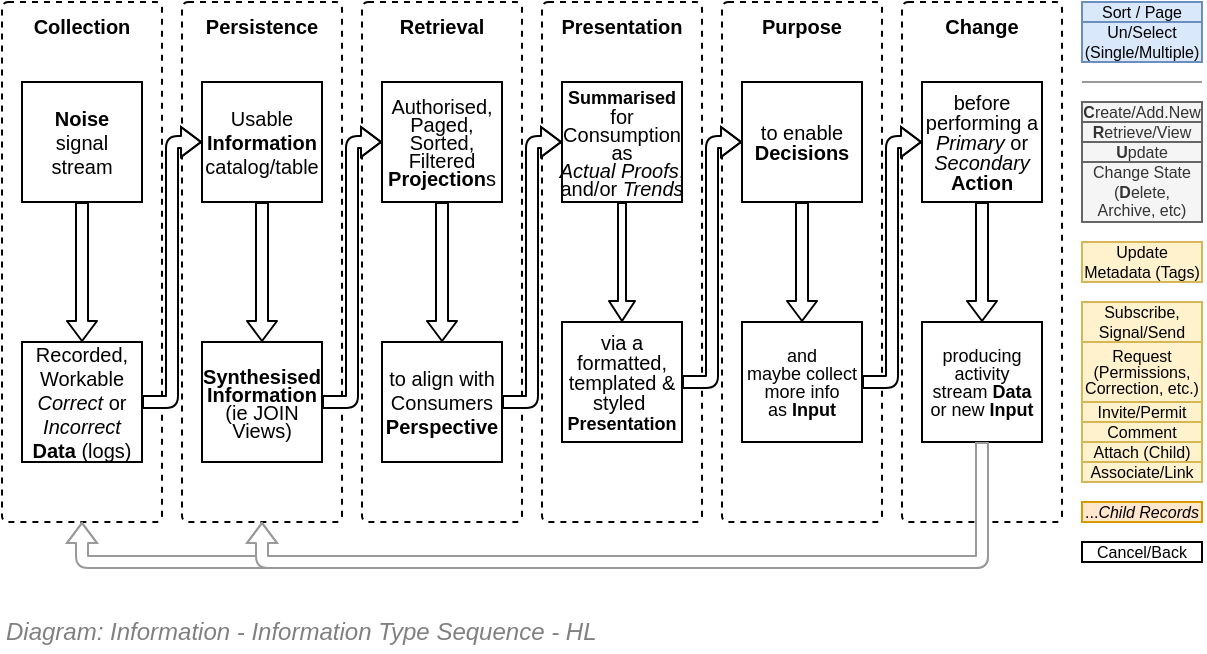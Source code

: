 <mxfile compressed="false" version="20.3.0" type="device">
  <diagram id="FwDR0VYam-Y5EW10f9tB" name="Information/Classification/Type">
    <mxGraphModel dx="782" dy="549" grid="1" gridSize="10" guides="1" tooltips="1" connect="1" arrows="1" fold="1" page="1" pageScale="1" pageWidth="827" pageHeight="1169" math="0" shadow="0">
      <root>
        <mxCell id="hWpg3vbtv3I1RPHXt0k--0" />
        <mxCell id="hWpg3vbtv3I1RPHXt0k--1" parent="hWpg3vbtv3I1RPHXt0k--0" />
        <mxCell id="hWpg3vbtv3I1RPHXt0k--2" value="Purpose" style="rounded=1;whiteSpace=wrap;html=1;strokeWidth=1;fontSize=10;align=center;dashed=1;absoluteArcSize=1;verticalAlign=top;fontStyle=1;arcSize=6;snapToPoint=1;container=1;collapsible=0;recursiveResize=0;" parent="hWpg3vbtv3I1RPHXt0k--1" vertex="1">
          <mxGeometry x="480" y="160" width="80" height="260" as="geometry" />
        </mxCell>
        <mxCell id="hWpg3vbtv3I1RPHXt0k--3" value="&lt;p style=&quot;line-height: 100%&quot;&gt;to enable &lt;b&gt;Decisions&lt;/b&gt;&lt;br&gt;&lt;/p&gt;" style="rounded=0;whiteSpace=wrap;html=1;strokeWidth=1;fontSize=10;align=center;" parent="hWpg3vbtv3I1RPHXt0k--2" vertex="1">
          <mxGeometry x="10" y="40" width="60" height="60" as="geometry" />
        </mxCell>
        <mxCell id="hWpg3vbtv3I1RPHXt0k--4" value="" style="shape=flexArrow;endArrow=classic;html=1;strokeWidth=1;fillColor=#ffffff;fontSize=10;endWidth=8;endSize=3;entryX=0.5;entryY=0;entryDx=0;entryDy=0;gradientColor=#ffffff;startSize=2;startWidth=8;width=6;exitX=0.5;exitY=1;exitDx=0;exitDy=0;" parent="hWpg3vbtv3I1RPHXt0k--2" source="hWpg3vbtv3I1RPHXt0k--3" target="hWpg3vbtv3I1RPHXt0k--5" edge="1">
          <mxGeometry width="50" height="50" relative="1" as="geometry">
            <mxPoint x="130" y="230" as="sourcePoint" />
            <mxPoint x="-70" y="60" as="targetPoint" />
          </mxGeometry>
        </mxCell>
        <mxCell id="hWpg3vbtv3I1RPHXt0k--5" value="&lt;p style=&quot;line-height: 100% ; font-size: 9px&quot;&gt;and &lt;br&gt;maybe collect more&amp;nbsp;info as&amp;nbsp;&lt;b&gt;Input&lt;/b&gt;&lt;br&gt;&lt;/p&gt;" style="rounded=0;whiteSpace=wrap;html=1;strokeWidth=1;fontSize=10;align=center;" parent="hWpg3vbtv3I1RPHXt0k--2" vertex="1">
          <mxGeometry x="10" y="160" width="60" height="60" as="geometry" />
        </mxCell>
        <mxCell id="hWpg3vbtv3I1RPHXt0k--6" value="Change" style="rounded=1;whiteSpace=wrap;html=1;strokeWidth=1;fontSize=10;align=center;dashed=1;absoluteArcSize=1;verticalAlign=top;fontStyle=1;arcSize=6;snapToPoint=1;recursiveResize=0;collapsible=0;container=1;" parent="hWpg3vbtv3I1RPHXt0k--1" vertex="1">
          <mxGeometry x="570" y="160" width="80" height="260" as="geometry" />
        </mxCell>
        <mxCell id="hWpg3vbtv3I1RPHXt0k--7" value="&lt;p style=&quot;line-height: 100%&quot;&gt;before&lt;br&gt;performing a &lt;i&gt;Primary&lt;/i&gt; or &lt;i&gt;Secondary&lt;/i&gt;&lt;br&gt;&lt;b&gt;Action&lt;/b&gt;&lt;br&gt;&lt;/p&gt;" style="rounded=0;whiteSpace=wrap;html=1;strokeWidth=1;fontSize=10;align=center;" parent="hWpg3vbtv3I1RPHXt0k--6" vertex="1">
          <mxGeometry x="10" y="40" width="60" height="60" as="geometry" />
        </mxCell>
        <mxCell id="hWpg3vbtv3I1RPHXt0k--8" value="&lt;p style=&quot;line-height: 100% ; font-size: 9px&quot;&gt;producing activity stream&amp;nbsp;&lt;b&gt;Data&lt;/b&gt; or new&amp;nbsp;&lt;b&gt;Input&lt;/b&gt;&lt;br&gt;&lt;/p&gt;" style="rounded=0;whiteSpace=wrap;html=1;strokeWidth=1;fontSize=10;align=center;" parent="hWpg3vbtv3I1RPHXt0k--6" vertex="1">
          <mxGeometry x="10" y="160" width="60" height="60" as="geometry" />
        </mxCell>
        <mxCell id="hWpg3vbtv3I1RPHXt0k--9" value="" style="shape=flexArrow;endArrow=classic;html=1;strokeWidth=1;fillColor=#ffffff;fontSize=10;endWidth=8;endSize=3;entryX=0.5;entryY=0;entryDx=0;entryDy=0;gradientColor=#ffffff;startSize=2;startWidth=8;width=6;exitX=0.5;exitY=1;exitDx=0;exitDy=0;" parent="hWpg3vbtv3I1RPHXt0k--6" source="hWpg3vbtv3I1RPHXt0k--7" target="hWpg3vbtv3I1RPHXt0k--8" edge="1">
          <mxGeometry width="50" height="50" relative="1" as="geometry">
            <mxPoint x="440" y="250" as="sourcePoint" />
            <mxPoint x="440" y="320" as="targetPoint" />
          </mxGeometry>
        </mxCell>
        <mxCell id="hWpg3vbtv3I1RPHXt0k--10" value="Presentation" style="rounded=1;whiteSpace=wrap;html=1;strokeWidth=1;fontSize=10;align=center;dashed=1;absoluteArcSize=1;verticalAlign=top;fontStyle=1;arcSize=6;snapToPoint=1;container=1;collapsible=0;recursiveResize=0;" parent="hWpg3vbtv3I1RPHXt0k--1" vertex="1">
          <mxGeometry x="390" y="160" width="80" height="260" as="geometry" />
        </mxCell>
        <mxCell id="hWpg3vbtv3I1RPHXt0k--11" value="&lt;p style=&quot;line-height: 90%&quot;&gt;&lt;b&gt;&lt;font style=&quot;font-size: 9px&quot;&gt;Summarised&lt;/font&gt;&lt;/b&gt;&lt;br&gt;for Consumption&lt;br&gt;as &lt;i&gt;Actual&lt;/i&gt;&amp;nbsp;&lt;i&gt;Proofs&lt;/i&gt;, and&lt;span&gt;/or&amp;nbsp;&lt;/span&gt;&lt;i&gt;Trends&lt;/i&gt;&lt;/p&gt;" style="rounded=0;whiteSpace=wrap;html=1;strokeWidth=1;fontSize=10;align=center;" parent="hWpg3vbtv3I1RPHXt0k--10" vertex="1">
          <mxGeometry x="10" y="40" width="60" height="60" as="geometry" />
        </mxCell>
        <mxCell id="hWpg3vbtv3I1RPHXt0k--12" value="" style="shape=flexArrow;endArrow=classic;html=1;strokeWidth=1;fillColor=#ffffff;fontSize=10;endWidth=8;endSize=3;gradientColor=#ffffff;startSize=2;startWidth=8;width=4;exitX=0.5;exitY=1;exitDx=0;exitDy=0;entryX=0.5;entryY=0;entryDx=0;entryDy=0;" parent="hWpg3vbtv3I1RPHXt0k--10" source="hWpg3vbtv3I1RPHXt0k--11" target="hWpg3vbtv3I1RPHXt0k--13" edge="1">
          <mxGeometry width="50" height="50" relative="1" as="geometry">
            <mxPoint x="-40" y="80" as="sourcePoint" />
            <mxPoint x="-40" y="100" as="targetPoint" />
          </mxGeometry>
        </mxCell>
        <mxCell id="hWpg3vbtv3I1RPHXt0k--13" value="&lt;p style=&quot;line-height: 100%&quot;&gt;via a formatted, templated &amp;amp; styled&amp;nbsp;&lt;br&gt;&lt;b&gt;&lt;font style=&quot;font-size: 9px&quot;&gt;Presentation&lt;/font&gt;&lt;/b&gt;&lt;/p&gt;" style="rounded=0;whiteSpace=wrap;html=1;strokeWidth=1;fontSize=10;align=center;" parent="hWpg3vbtv3I1RPHXt0k--10" vertex="1">
          <mxGeometry x="10" y="160" width="60" height="60" as="geometry" />
        </mxCell>
        <mxCell id="hWpg3vbtv3I1RPHXt0k--14" value="Retrieval" style="rounded=1;whiteSpace=wrap;html=1;strokeWidth=1;fontSize=10;align=center;dashed=1;absoluteArcSize=1;verticalAlign=top;fontStyle=1;arcSize=6;snapToPoint=1;collapsible=0;recursiveResize=0;container=1;" parent="hWpg3vbtv3I1RPHXt0k--1" vertex="1">
          <mxGeometry x="300" y="160" width="80" height="260" as="geometry" />
        </mxCell>
        <mxCell id="hWpg3vbtv3I1RPHXt0k--15" value="Persistence" style="rounded=1;whiteSpace=wrap;html=1;strokeWidth=1;fontSize=10;align=center;dashed=1;absoluteArcSize=1;verticalAlign=top;fontStyle=1;arcSize=6;snapToPoint=1;container=1;autosize=0;recursiveResize=0;collapsible=0;" parent="hWpg3vbtv3I1RPHXt0k--1" vertex="1">
          <mxGeometry x="210" y="160" width="80" height="260" as="geometry" />
        </mxCell>
        <mxCell id="hWpg3vbtv3I1RPHXt0k--16" value="Collection" style="rounded=1;whiteSpace=wrap;html=1;strokeWidth=1;fontSize=10;align=center;dashed=1;absoluteArcSize=1;verticalAlign=top;fontStyle=1;arcSize=6;snapToPoint=1;container=1;collapsible=0;" parent="hWpg3vbtv3I1RPHXt0k--1" vertex="1">
          <mxGeometry x="120" y="160" width="80" height="260" as="geometry" />
        </mxCell>
        <mxCell id="hWpg3vbtv3I1RPHXt0k--17" value="Usable&lt;br&gt;&lt;b&gt;Information &lt;/b&gt;catalog/table" style="rounded=0;whiteSpace=wrap;html=1;strokeWidth=1;fontSize=10;align=center;" parent="hWpg3vbtv3I1RPHXt0k--1" vertex="1">
          <mxGeometry x="220" y="200" width="60" height="60" as="geometry" />
        </mxCell>
        <mxCell id="hWpg3vbtv3I1RPHXt0k--18" value="Recorded, Workable&lt;br&gt;&lt;i&gt;Correct&lt;/i&gt; or &lt;i&gt;Incorrect&lt;/i&gt;&lt;br&gt;&lt;b&gt;Data&lt;/b&gt;&amp;nbsp;(logs)" style="rounded=0;whiteSpace=wrap;html=1;strokeWidth=1;fontSize=10;align=center;" parent="hWpg3vbtv3I1RPHXt0k--1" vertex="1">
          <mxGeometry x="130" y="330" width="60" height="60" as="geometry" />
        </mxCell>
        <mxCell id="hWpg3vbtv3I1RPHXt0k--19" value="&lt;p style=&quot;line-height: 90%&quot;&gt;Authorised,&lt;br&gt;Paged, Sorted, Filtered&lt;br&gt;&lt;b&gt;Projection&lt;/b&gt;s&lt;/p&gt;" style="rounded=0;whiteSpace=wrap;html=1;strokeWidth=1;fontSize=10;align=center;" parent="hWpg3vbtv3I1RPHXt0k--1" vertex="1">
          <mxGeometry x="310" y="200" width="60" height="60" as="geometry" />
        </mxCell>
        <mxCell id="hWpg3vbtv3I1RPHXt0k--20" value="&lt;p style=&quot;line-height: 120%&quot;&gt;to align with Consumers&lt;br&gt;&lt;b&gt;Perspective&lt;/b&gt;&lt;/p&gt;" style="rounded=0;whiteSpace=wrap;html=1;strokeWidth=1;fontSize=10;align=center;" parent="hWpg3vbtv3I1RPHXt0k--1" vertex="1">
          <mxGeometry x="310" y="330" width="60" height="60" as="geometry" />
        </mxCell>
        <mxCell id="hWpg3vbtv3I1RPHXt0k--21" value="&lt;p style=&quot;line-height: 90%&quot;&gt;&lt;b&gt;Synthesised&lt;/b&gt;&lt;br&gt;&lt;b&gt;Information&lt;/b&gt;&lt;br&gt;(ie JOIN Views)&lt;br&gt;&lt;/p&gt;" style="rounded=0;whiteSpace=wrap;html=1;strokeWidth=1;fontSize=10;align=center;" parent="hWpg3vbtv3I1RPHXt0k--1" vertex="1">
          <mxGeometry x="220" y="330" width="60" height="60" as="geometry" />
        </mxCell>
        <mxCell id="hWpg3vbtv3I1RPHXt0k--22" value="&lt;b&gt;Noise&lt;/b&gt;&lt;br&gt;signal stream" style="rounded=0;whiteSpace=wrap;html=1;strokeWidth=1;fontSize=10;align=center;" parent="hWpg3vbtv3I1RPHXt0k--1" vertex="1">
          <mxGeometry x="130" y="200" width="60" height="60" as="geometry" />
        </mxCell>
        <mxCell id="hWpg3vbtv3I1RPHXt0k--23" value="" style="shape=flexArrow;endArrow=classic;html=1;strokeWidth=1;fillColor=#ffffff;fontSize=10;endWidth=8;endSize=3;entryX=0.5;entryY=0;entryDx=0;entryDy=0;gradientColor=#ffffff;startSize=2;startWidth=8;width=6;exitX=0.5;exitY=1;exitDx=0;exitDy=0;" parent="hWpg3vbtv3I1RPHXt0k--1" source="hWpg3vbtv3I1RPHXt0k--22" target="hWpg3vbtv3I1RPHXt0k--18" edge="1">
          <mxGeometry width="50" height="50" relative="1" as="geometry">
            <mxPoint x="160" y="260" as="sourcePoint" />
            <mxPoint x="50" y="360" as="targetPoint" />
          </mxGeometry>
        </mxCell>
        <mxCell id="hWpg3vbtv3I1RPHXt0k--24" value="" style="shape=flexArrow;endArrow=classic;html=1;strokeWidth=1;fillColor=#ffffff;fontSize=10;endWidth=8;endSize=3;entryX=0;entryY=0.5;entryDx=0;entryDy=0;gradientColor=#ffffff;startSize=2;startWidth=8;width=6;exitX=1;exitY=0.5;exitDx=0;exitDy=0;edgeStyle=elbowEdgeStyle;" parent="hWpg3vbtv3I1RPHXt0k--1" source="hWpg3vbtv3I1RPHXt0k--18" target="hWpg3vbtv3I1RPHXt0k--17" edge="1">
          <mxGeometry width="50" height="50" relative="1" as="geometry">
            <mxPoint x="170" y="270" as="sourcePoint" />
            <mxPoint x="170" y="290" as="targetPoint" />
          </mxGeometry>
        </mxCell>
        <mxCell id="hWpg3vbtv3I1RPHXt0k--25" value="" style="shape=flexArrow;endArrow=classic;html=1;strokeWidth=1;fillColor=#ffffff;fontSize=10;endWidth=8;endSize=3;entryX=0;entryY=0.5;entryDx=0;entryDy=0;gradientColor=#ffffff;startSize=2;startWidth=8;width=6;exitX=1;exitY=0.5;exitDx=0;exitDy=0;edgeStyle=elbowEdgeStyle;" parent="hWpg3vbtv3I1RPHXt0k--1" source="hWpg3vbtv3I1RPHXt0k--21" target="hWpg3vbtv3I1RPHXt0k--19" edge="1">
          <mxGeometry width="50" height="50" relative="1" as="geometry">
            <mxPoint x="200" y="310" as="sourcePoint" />
            <mxPoint x="230" y="250" as="targetPoint" />
          </mxGeometry>
        </mxCell>
        <mxCell id="hWpg3vbtv3I1RPHXt0k--26" value="" style="shape=flexArrow;endArrow=classic;html=1;strokeWidth=1;fillColor=#ffffff;fontSize=10;endWidth=8;endSize=3;entryX=0;entryY=0.5;entryDx=0;entryDy=0;gradientColor=#ffffff;startSize=2;startWidth=8;width=6;exitX=1;exitY=0.5;exitDx=0;exitDy=0;edgeStyle=elbowEdgeStyle;" parent="hWpg3vbtv3I1RPHXt0k--1" source="hWpg3vbtv3I1RPHXt0k--20" target="hWpg3vbtv3I1RPHXt0k--11" edge="1">
          <mxGeometry width="50" height="50" relative="1" as="geometry">
            <mxPoint x="290" y="310" as="sourcePoint" />
            <mxPoint x="320" y="250" as="targetPoint" />
          </mxGeometry>
        </mxCell>
        <mxCell id="hWpg3vbtv3I1RPHXt0k--27" value="" style="shape=flexArrow;endArrow=classic;html=1;strokeWidth=1;fillColor=#ffffff;fontSize=10;endWidth=8;endSize=3;gradientColor=#ffffff;startSize=2;startWidth=8;width=6;exitX=0.5;exitY=1;exitDx=0;exitDy=0;" parent="hWpg3vbtv3I1RPHXt0k--1" source="hWpg3vbtv3I1RPHXt0k--17" target="hWpg3vbtv3I1RPHXt0k--21" edge="1">
          <mxGeometry width="50" height="50" relative="1" as="geometry">
            <mxPoint x="170" y="270" as="sourcePoint" />
            <mxPoint x="170" y="290" as="targetPoint" />
          </mxGeometry>
        </mxCell>
        <mxCell id="hWpg3vbtv3I1RPHXt0k--28" value="" style="shape=flexArrow;endArrow=classic;html=1;strokeWidth=1;fillColor=#ffffff;fontSize=10;endWidth=8;endSize=3;gradientColor=#ffffff;startSize=2;startWidth=8;width=6;exitX=0.5;exitY=1;exitDx=0;exitDy=0;entryX=0.5;entryY=0;entryDx=0;entryDy=0;" parent="hWpg3vbtv3I1RPHXt0k--1" source="hWpg3vbtv3I1RPHXt0k--19" target="hWpg3vbtv3I1RPHXt0k--20" edge="1">
          <mxGeometry width="50" height="50" relative="1" as="geometry">
            <mxPoint x="260" y="270" as="sourcePoint" />
            <mxPoint x="260" y="290" as="targetPoint" />
          </mxGeometry>
        </mxCell>
        <mxCell id="hWpg3vbtv3I1RPHXt0k--29" value="" style="shape=flexArrow;endArrow=classic;html=1;strokeWidth=1;fillColor=#ffffff;fontSize=10;endWidth=8;endSize=3;gradientColor=#ffffff;startSize=2;startWidth=8;width=6;exitX=1;exitY=0.5;exitDx=0;exitDy=0;edgeStyle=elbowEdgeStyle;" parent="hWpg3vbtv3I1RPHXt0k--1" source="hWpg3vbtv3I1RPHXt0k--5" target="hWpg3vbtv3I1RPHXt0k--7" edge="1">
          <mxGeometry width="50" height="50" relative="1" as="geometry">
            <mxPoint x="450" y="270" as="sourcePoint" />
            <mxPoint x="450" y="290" as="targetPoint" />
          </mxGeometry>
        </mxCell>
        <mxCell id="hWpg3vbtv3I1RPHXt0k--30" value="" style="shape=flexArrow;endArrow=classic;html=1;strokeWidth=1;fillColor=#ffffff;fontSize=10;endWidth=8;endSize=3;gradientColor=#ffffff;startSize=2;startWidth=8;width=6;exitX=1;exitY=0.5;exitDx=0;exitDy=0;edgeStyle=elbowEdgeStyle;" parent="hWpg3vbtv3I1RPHXt0k--1" source="hWpg3vbtv3I1RPHXt0k--13" target="hWpg3vbtv3I1RPHXt0k--3" edge="1">
          <mxGeometry width="50" height="50" relative="1" as="geometry">
            <mxPoint x="380" y="310" as="sourcePoint" />
            <mxPoint x="410" y="250" as="targetPoint" />
          </mxGeometry>
        </mxCell>
        <mxCell id="hWpg3vbtv3I1RPHXt0k--31" value="Sort / Page" style="rounded=0;whiteSpace=wrap;html=1;strokeWidth=1;fontSize=8;align=center;strokeColor=#6c8ebf;fillColor=#dae8fc;" parent="hWpg3vbtv3I1RPHXt0k--1" vertex="1">
          <mxGeometry x="660" y="160" width="60" height="10" as="geometry" />
        </mxCell>
        <mxCell id="hWpg3vbtv3I1RPHXt0k--32" value="&lt;b&gt;C&lt;/b&gt;reate/Add.New" style="rounded=0;whiteSpace=wrap;html=1;strokeWidth=1;fontSize=8;align=center;strokeColor=#666666;fillColor=#f5f5f5;fontColor=#333333;" parent="hWpg3vbtv3I1RPHXt0k--1" vertex="1">
          <mxGeometry x="660" y="210" width="60" height="10" as="geometry" />
        </mxCell>
        <mxCell id="hWpg3vbtv3I1RPHXt0k--33" value="Un/Select (Single/Multiple)" style="rounded=0;whiteSpace=wrap;html=1;strokeWidth=1;fontSize=8;align=center;strokeColor=#6c8ebf;fillColor=#dae8fc;" parent="hWpg3vbtv3I1RPHXt0k--1" vertex="1">
          <mxGeometry x="660" y="170" width="60" height="20" as="geometry" />
        </mxCell>
        <mxCell id="hWpg3vbtv3I1RPHXt0k--34" value="&lt;p style=&quot;line-height: 80% ; font-size: 8px&quot;&gt;&lt;span style=&quot;line-height: 100%&quot;&gt;Request&lt;/span&gt;&lt;br&gt;&lt;span style=&quot;line-height: 100%&quot;&gt;(Permissions, Correction, etc.)&lt;/span&gt;&lt;/p&gt;" style="rounded=0;whiteSpace=wrap;html=1;strokeWidth=1;fontSize=10;align=center;strokeColor=#d6b656;fillColor=#fff2cc;" parent="hWpg3vbtv3I1RPHXt0k--1" vertex="1">
          <mxGeometry x="660" y="330" width="60" height="30" as="geometry" />
        </mxCell>
        <mxCell id="hWpg3vbtv3I1RPHXt0k--35" value="" style="shape=flexArrow;endArrow=classic;html=1;strokeWidth=1;fontSize=10;endWidth=8;endSize=3;entryX=0.5;entryY=1;entryDx=0;entryDy=0;startSize=2;startWidth=8;width=6;exitX=0.5;exitY=1;exitDx=0;exitDy=0;strokeColor=#999999;" parent="hWpg3vbtv3I1RPHXt0k--1" source="hWpg3vbtv3I1RPHXt0k--8" target="hWpg3vbtv3I1RPHXt0k--16" edge="1">
          <mxGeometry width="50" height="50" relative="1" as="geometry">
            <mxPoint x="1010" y="460" as="sourcePoint" />
            <mxPoint x="1010" y="510" as="targetPoint" />
            <Array as="points">
              <mxPoint x="610" y="440" />
              <mxPoint x="160" y="440" />
            </Array>
          </mxGeometry>
        </mxCell>
        <mxCell id="hWpg3vbtv3I1RPHXt0k--36" value="" style="shape=flexArrow;endArrow=classic;html=1;strokeWidth=1;fillColor=#ffffff;fontSize=10;endWidth=8;endSize=3;entryX=0.5;entryY=1;entryDx=0;entryDy=0;gradientColor=#ffffff;startSize=2;startWidth=8;width=6;exitX=0.5;exitY=1;exitDx=0;exitDy=0;strokeColor=#999999;" parent="hWpg3vbtv3I1RPHXt0k--1" source="hWpg3vbtv3I1RPHXt0k--8" target="hWpg3vbtv3I1RPHXt0k--15" edge="1">
          <mxGeometry width="50" height="50" relative="1" as="geometry">
            <mxPoint x="620" y="400" as="sourcePoint" />
            <mxPoint x="170.0" y="430" as="targetPoint" />
            <Array as="points">
              <mxPoint x="610" y="440" />
              <mxPoint x="250" y="440" />
            </Array>
          </mxGeometry>
        </mxCell>
        <mxCell id="hWpg3vbtv3I1RPHXt0k--37" value="&lt;b&gt;R&lt;/b&gt;etrieve/View" style="rounded=0;whiteSpace=wrap;html=1;strokeWidth=1;fontSize=8;align=center;strokeColor=#666666;fillColor=#f5f5f5;fontColor=#333333;" parent="hWpg3vbtv3I1RPHXt0k--1" vertex="1">
          <mxGeometry x="660" y="220" width="60" height="10" as="geometry" />
        </mxCell>
        <mxCell id="hWpg3vbtv3I1RPHXt0k--38" value="Change State (&lt;b&gt;D&lt;/b&gt;elete, Archive, etc)" style="rounded=0;whiteSpace=wrap;html=1;strokeWidth=1;fontSize=8;align=center;strokeColor=#666666;fillColor=#f5f5f5;fontColor=#333333;" parent="hWpg3vbtv3I1RPHXt0k--1" vertex="1">
          <mxGeometry x="660" y="240" width="60" height="30" as="geometry" />
        </mxCell>
        <mxCell id="hWpg3vbtv3I1RPHXt0k--39" value="&lt;b&gt;U&lt;/b&gt;pdate" style="rounded=0;whiteSpace=wrap;html=1;strokeWidth=1;fontSize=8;align=center;strokeColor=#666666;fillColor=#f5f5f5;fontColor=#333333;" parent="hWpg3vbtv3I1RPHXt0k--1" vertex="1">
          <mxGeometry x="660" y="230" width="60" height="10" as="geometry" />
        </mxCell>
        <mxCell id="hWpg3vbtv3I1RPHXt0k--40" value="Update Metadata (Tags)" style="rounded=0;whiteSpace=wrap;html=1;strokeWidth=1;fontSize=8;align=center;strokeColor=#d6b656;fillColor=#fff2cc;" parent="hWpg3vbtv3I1RPHXt0k--1" vertex="1">
          <mxGeometry x="660" y="280" width="60" height="20" as="geometry" />
        </mxCell>
        <mxCell id="hWpg3vbtv3I1RPHXt0k--41" value="Invite/Permit" style="rounded=0;whiteSpace=wrap;html=1;strokeWidth=1;fontSize=8;align=center;strokeColor=#d6b656;fillColor=#fff2cc;" parent="hWpg3vbtv3I1RPHXt0k--1" vertex="1">
          <mxGeometry x="660" y="360" width="60" height="10" as="geometry" />
        </mxCell>
        <mxCell id="hWpg3vbtv3I1RPHXt0k--42" value="Subscribe,&lt;br&gt;Signal/Send" style="rounded=0;whiteSpace=wrap;html=1;strokeWidth=1;fontSize=8;align=center;strokeColor=#d6b656;fillColor=#fff2cc;" parent="hWpg3vbtv3I1RPHXt0k--1" vertex="1">
          <mxGeometry x="660" y="310" width="60" height="20" as="geometry" />
        </mxCell>
        <mxCell id="hWpg3vbtv3I1RPHXt0k--43" value="Attach (Child)" style="rounded=0;whiteSpace=wrap;html=1;strokeWidth=1;fontSize=8;align=center;strokeColor=#d6b656;fillColor=#fff2cc;" parent="hWpg3vbtv3I1RPHXt0k--1" vertex="1">
          <mxGeometry x="660" y="380" width="60" height="10" as="geometry" />
        </mxCell>
        <mxCell id="hWpg3vbtv3I1RPHXt0k--44" value="Associate/Link" style="rounded=0;whiteSpace=wrap;html=1;strokeWidth=1;fontSize=8;align=center;strokeColor=#d6b656;fillColor=#fff2cc;" parent="hWpg3vbtv3I1RPHXt0k--1" vertex="1">
          <mxGeometry x="660" y="390" width="60" height="10" as="geometry" />
        </mxCell>
        <mxCell id="hWpg3vbtv3I1RPHXt0k--45" value="...&lt;i&gt;Child Records&lt;/i&gt;" style="rounded=0;whiteSpace=wrap;html=1;strokeWidth=1;fontSize=8;align=center;strokeColor=#d79b00;fillColor=#ffe6cc;" parent="hWpg3vbtv3I1RPHXt0k--1" vertex="1">
          <mxGeometry x="660" y="410" width="60" height="10" as="geometry" />
        </mxCell>
        <mxCell id="hWpg3vbtv3I1RPHXt0k--46" value="" style="endArrow=none;html=1;strokeColor=#999999;strokeWidth=1;fillColor=none;gradientColor=#ffffff;fontSize=8;" parent="hWpg3vbtv3I1RPHXt0k--1" edge="1">
          <mxGeometry width="50" height="50" relative="1" as="geometry">
            <mxPoint x="660" y="200" as="sourcePoint" />
            <mxPoint x="720" y="200" as="targetPoint" />
          </mxGeometry>
        </mxCell>
        <mxCell id="hWpg3vbtv3I1RPHXt0k--47" value="Cancel/Back" style="rounded=0;whiteSpace=wrap;html=1;strokeWidth=1;fontSize=8;align=center;" parent="hWpg3vbtv3I1RPHXt0k--1" vertex="1">
          <mxGeometry x="660" y="430" width="60" height="10" as="geometry" />
        </mxCell>
        <mxCell id="hWpg3vbtv3I1RPHXt0k--48" value="Comment" style="rounded=0;whiteSpace=wrap;html=1;strokeWidth=1;fontSize=8;align=center;strokeColor=#d6b656;fillColor=#fff2cc;" parent="hWpg3vbtv3I1RPHXt0k--1" vertex="1">
          <mxGeometry x="660" y="370" width="60" height="10" as="geometry" />
        </mxCell>
        <mxCell id="hWpg3vbtv3I1RPHXt0k--49" value="&lt;font style=&quot;font-size: 12px&quot;&gt;Diagram: Information - Information Type Sequence&amp;nbsp;- HL&lt;/font&gt;" style="text;strokeColor=none;fillColor=none;html=1;fontSize=12;fontStyle=2;verticalAlign=middle;align=left;shadow=0;glass=0;comic=0;opacity=30;fontColor=#808080;" parent="hWpg3vbtv3I1RPHXt0k--1" vertex="1">
          <mxGeometry x="120" y="465" width="560" height="20" as="geometry" />
        </mxCell>
      </root>
    </mxGraphModel>
  </diagram>
</mxfile>
